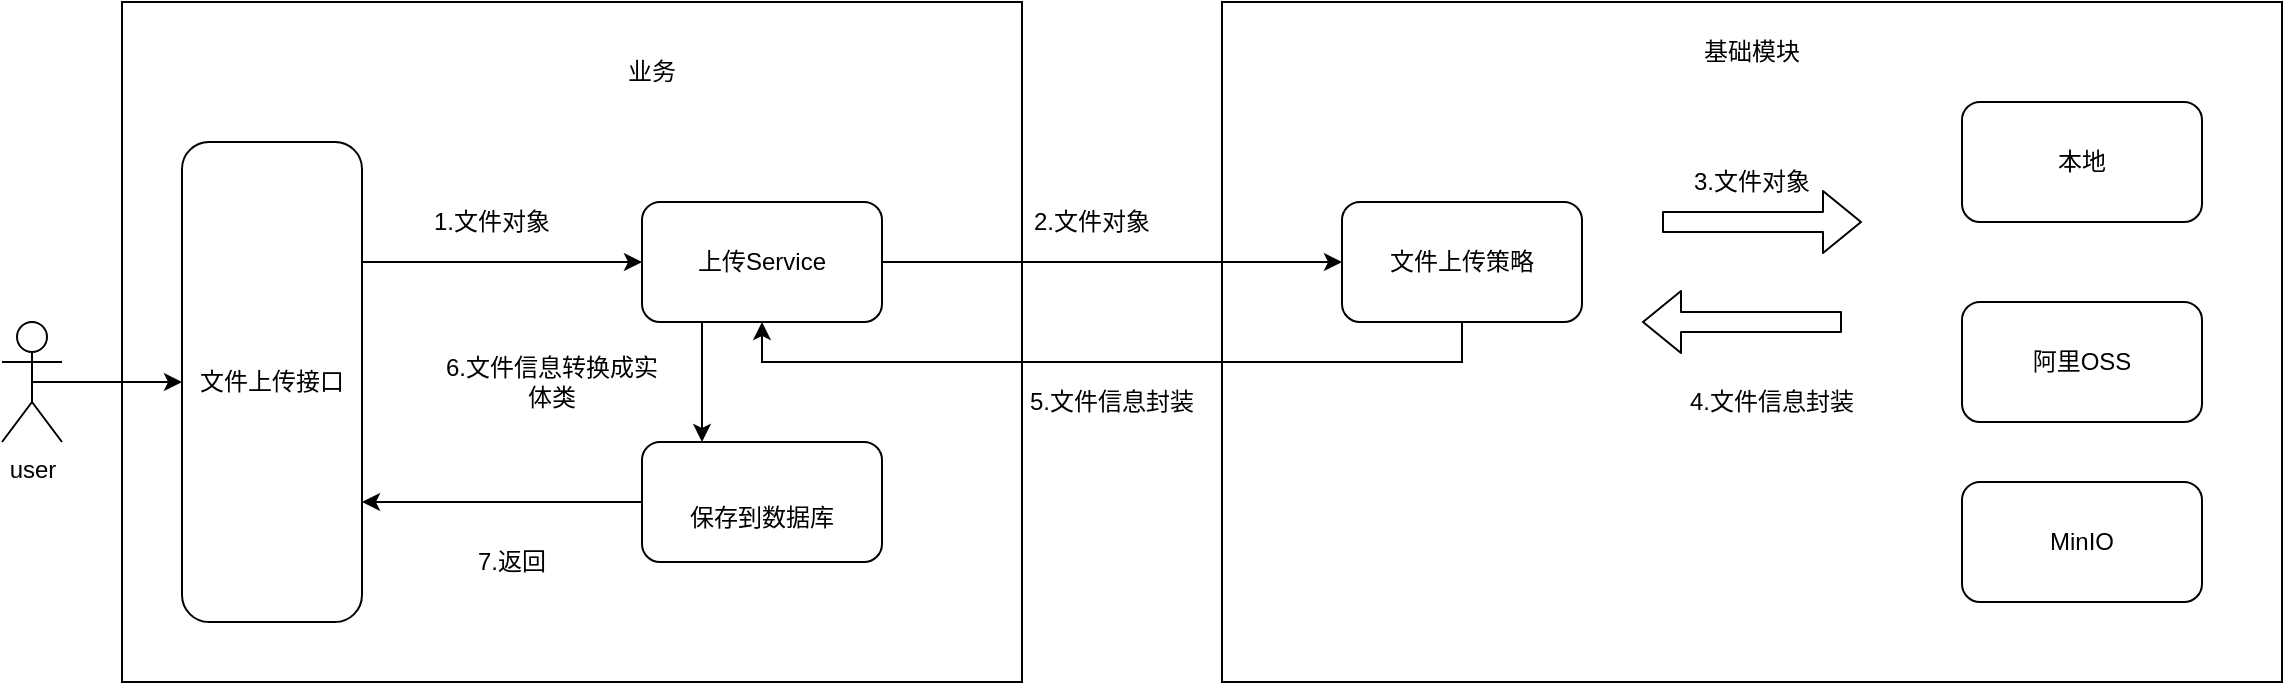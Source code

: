 <mxfile version="14.6.13" type="device"><diagram id="eYK-D3xnG41z_EZWeQ4N" name="第 1 页"><mxGraphModel dx="1185" dy="685" grid="1" gridSize="10" guides="1" tooltips="1" connect="1" arrows="1" fold="1" page="1" pageScale="1" pageWidth="827" pageHeight="1169" math="0" shadow="0"><root><mxCell id="0"/><mxCell id="1" parent="0"/><mxCell id="E7q8x6N35CpbC-qsAMyk-39" value="" style="rounded=0;whiteSpace=wrap;html=1;" vertex="1" parent="1"><mxGeometry x="630" y="40" width="530" height="340" as="geometry"/></mxCell><mxCell id="E7q8x6N35CpbC-qsAMyk-29" value="" style="rounded=0;whiteSpace=wrap;html=1;" vertex="1" parent="1"><mxGeometry x="80" y="40" width="450" height="340" as="geometry"/></mxCell><mxCell id="E7q8x6N35CpbC-qsAMyk-19" style="edgeStyle=orthogonalEdgeStyle;rounded=0;orthogonalLoop=1;jettySize=auto;html=1;exitX=0.5;exitY=0.5;exitDx=0;exitDy=0;exitPerimeter=0;" edge="1" parent="1" source="E7q8x6N35CpbC-qsAMyk-10" target="E7q8x6N35CpbC-qsAMyk-11"><mxGeometry relative="1" as="geometry"/></mxCell><mxCell id="E7q8x6N35CpbC-qsAMyk-10" value="user" style="shape=umlActor;verticalLabelPosition=bottom;verticalAlign=top;html=1;outlineConnect=0;" vertex="1" parent="1"><mxGeometry x="20" y="200" width="30" height="60" as="geometry"/></mxCell><mxCell id="E7q8x6N35CpbC-qsAMyk-20" style="edgeStyle=orthogonalEdgeStyle;rounded=0;orthogonalLoop=1;jettySize=auto;html=1;exitX=1;exitY=0.25;exitDx=0;exitDy=0;" edge="1" parent="1" source="E7q8x6N35CpbC-qsAMyk-11" target="E7q8x6N35CpbC-qsAMyk-14"><mxGeometry relative="1" as="geometry"/></mxCell><mxCell id="E7q8x6N35CpbC-qsAMyk-11" value="文件上传接口" style="rounded=1;whiteSpace=wrap;html=1;" vertex="1" parent="1"><mxGeometry x="110" y="110" width="90" height="240" as="geometry"/></mxCell><mxCell id="E7q8x6N35CpbC-qsAMyk-12" value="业务" style="text;html=1;strokeColor=none;fillColor=none;align=center;verticalAlign=middle;whiteSpace=wrap;rounded=0;" vertex="1" parent="1"><mxGeometry x="290" y="60" width="110" height="30" as="geometry"/></mxCell><mxCell id="E7q8x6N35CpbC-qsAMyk-13" value="基础模块" style="text;html=1;strokeColor=none;fillColor=none;align=center;verticalAlign=middle;whiteSpace=wrap;rounded=0;" vertex="1" parent="1"><mxGeometry x="840" y="50" width="110" height="30" as="geometry"/></mxCell><mxCell id="E7q8x6N35CpbC-qsAMyk-21" style="edgeStyle=orthogonalEdgeStyle;rounded=0;orthogonalLoop=1;jettySize=auto;html=1;exitX=1;exitY=0.5;exitDx=0;exitDy=0;" edge="1" parent="1" source="E7q8x6N35CpbC-qsAMyk-14" target="E7q8x6N35CpbC-qsAMyk-15"><mxGeometry relative="1" as="geometry"/></mxCell><mxCell id="E7q8x6N35CpbC-qsAMyk-43" style="edgeStyle=orthogonalEdgeStyle;rounded=0;orthogonalLoop=1;jettySize=auto;html=1;exitX=0.25;exitY=1;exitDx=0;exitDy=0;entryX=0.25;entryY=0;entryDx=0;entryDy=0;" edge="1" parent="1" source="E7q8x6N35CpbC-qsAMyk-14" target="E7q8x6N35CpbC-qsAMyk-42"><mxGeometry relative="1" as="geometry"/></mxCell><mxCell id="E7q8x6N35CpbC-qsAMyk-14" value="上传Service" style="rounded=1;whiteSpace=wrap;html=1;" vertex="1" parent="1"><mxGeometry x="340" y="140" width="120" height="60" as="geometry"/></mxCell><mxCell id="E7q8x6N35CpbC-qsAMyk-40" style="edgeStyle=orthogonalEdgeStyle;rounded=0;orthogonalLoop=1;jettySize=auto;html=1;exitX=0.5;exitY=1;exitDx=0;exitDy=0;entryX=0.5;entryY=1;entryDx=0;entryDy=0;fillColor=#00CC00;" edge="1" parent="1" source="E7q8x6N35CpbC-qsAMyk-15" target="E7q8x6N35CpbC-qsAMyk-14"><mxGeometry relative="1" as="geometry"/></mxCell><mxCell id="E7q8x6N35CpbC-qsAMyk-15" value="文件上传策略" style="rounded=1;whiteSpace=wrap;html=1;" vertex="1" parent="1"><mxGeometry x="690" y="140" width="120" height="60" as="geometry"/></mxCell><mxCell id="E7q8x6N35CpbC-qsAMyk-16" value="本地" style="rounded=1;whiteSpace=wrap;html=1;" vertex="1" parent="1"><mxGeometry x="1000" y="90" width="120" height="60" as="geometry"/></mxCell><mxCell id="E7q8x6N35CpbC-qsAMyk-17" value="阿里OSS" style="rounded=1;whiteSpace=wrap;html=1;" vertex="1" parent="1"><mxGeometry x="1000" y="190" width="120" height="60" as="geometry"/></mxCell><mxCell id="E7q8x6N35CpbC-qsAMyk-18" value="MinIO" style="rounded=1;whiteSpace=wrap;html=1;" vertex="1" parent="1"><mxGeometry x="1000" y="280" width="120" height="60" as="geometry"/></mxCell><mxCell id="E7q8x6N35CpbC-qsAMyk-31" value="1.文件对象" style="text;html=1;strokeColor=none;fillColor=none;align=center;verticalAlign=middle;whiteSpace=wrap;rounded=0;" vertex="1" parent="1"><mxGeometry x="230" y="140" width="70" height="20" as="geometry"/></mxCell><mxCell id="E7q8x6N35CpbC-qsAMyk-32" value="2.文件对象" style="text;html=1;strokeColor=none;fillColor=none;align=center;verticalAlign=middle;whiteSpace=wrap;rounded=0;" vertex="1" parent="1"><mxGeometry x="530" y="140" width="70" height="20" as="geometry"/></mxCell><mxCell id="E7q8x6N35CpbC-qsAMyk-33" value="3.文件对象" style="text;html=1;strokeColor=none;fillColor=none;align=center;verticalAlign=middle;whiteSpace=wrap;rounded=0;" vertex="1" parent="1"><mxGeometry x="860" y="120" width="70" height="20" as="geometry"/></mxCell><mxCell id="E7q8x6N35CpbC-qsAMyk-34" value="4.文件信息封装" style="text;html=1;strokeColor=none;fillColor=none;align=center;verticalAlign=middle;whiteSpace=wrap;rounded=0;" vertex="1" parent="1"><mxGeometry x="850" y="230" width="110" height="20" as="geometry"/></mxCell><mxCell id="E7q8x6N35CpbC-qsAMyk-37" value="" style="shape=flexArrow;endArrow=classic;html=1;" edge="1" parent="1"><mxGeometry width="50" height="50" relative="1" as="geometry"><mxPoint x="850" y="150" as="sourcePoint"/><mxPoint x="950" y="150" as="targetPoint"/></mxGeometry></mxCell><mxCell id="E7q8x6N35CpbC-qsAMyk-38" value="" style="shape=flexArrow;endArrow=classic;html=1;" edge="1" parent="1"><mxGeometry width="50" height="50" relative="1" as="geometry"><mxPoint x="940" y="200" as="sourcePoint"/><mxPoint x="840" y="200" as="targetPoint"/></mxGeometry></mxCell><mxCell id="E7q8x6N35CpbC-qsAMyk-41" value="5.文件信息封装" style="text;html=1;strokeColor=none;fillColor=none;align=center;verticalAlign=middle;whiteSpace=wrap;rounded=0;" vertex="1" parent="1"><mxGeometry x="520" y="230" width="110" height="20" as="geometry"/></mxCell><mxCell id="E7q8x6N35CpbC-qsAMyk-53" style="edgeStyle=orthogonalEdgeStyle;rounded=0;orthogonalLoop=1;jettySize=auto;html=1;exitX=0;exitY=0.5;exitDx=0;exitDy=0;entryX=1;entryY=0.75;entryDx=0;entryDy=0;fillColor=#00CC00;" edge="1" parent="1" source="E7q8x6N35CpbC-qsAMyk-42" target="E7q8x6N35CpbC-qsAMyk-11"><mxGeometry relative="1" as="geometry"/></mxCell><mxCell id="E7q8x6N35CpbC-qsAMyk-42" value="&lt;br&gt;保存到数据库" style="rounded=1;whiteSpace=wrap;html=1;" vertex="1" parent="1"><mxGeometry x="340" y="260" width="120" height="60" as="geometry"/></mxCell><mxCell id="E7q8x6N35CpbC-qsAMyk-52" value="6.文件信息转换成实体类" style="text;html=1;strokeColor=none;fillColor=none;align=center;verticalAlign=middle;whiteSpace=wrap;rounded=0;" vertex="1" parent="1"><mxGeometry x="240" y="220" width="110" height="20" as="geometry"/></mxCell><mxCell id="E7q8x6N35CpbC-qsAMyk-57" value="7.返回" style="text;html=1;strokeColor=none;fillColor=none;align=center;verticalAlign=middle;whiteSpace=wrap;rounded=0;" vertex="1" parent="1"><mxGeometry x="220" y="310" width="110" height="20" as="geometry"/></mxCell></root></mxGraphModel></diagram></mxfile>
